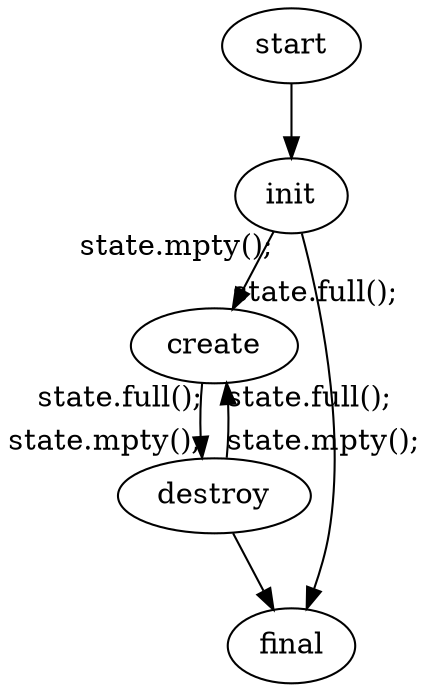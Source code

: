 digraph memory {

    start -> init 
        [taillabel="",headlabel=""];
    
    init -> create
        [taillabel="state.mpty();",headlabel="state.full();"];
    
    init -> final
        [taillabel="",headlabel=""];

    create -> destroy
        [taillabel="state.full();",headlabel="state.mpty();"];

    destroy -> create
        [taillabel="state.mpty();",headlabel="state.full();"];

    destroy -> final
        [taillabel="",headlabel=""];

}

